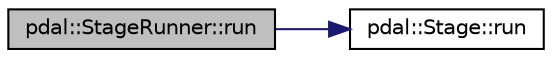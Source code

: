 digraph "pdal::StageRunner::run"
{
  edge [fontname="Helvetica",fontsize="10",labelfontname="Helvetica",labelfontsize="10"];
  node [fontname="Helvetica",fontsize="10",shape=record];
  rankdir="LR";
  Node1 [label="pdal::StageRunner::run",height=0.2,width=0.4,color="black", fillcolor="grey75", style="filled", fontcolor="black"];
  Node1 -> Node2 [color="midnightblue",fontsize="10",style="solid",fontname="Helvetica"];
  Node2 [label="pdal::Stage::run",height=0.2,width=0.4,color="black", fillcolor="white", style="filled",URL="$classpdal_1_1Stage.html#ab35b64b6a56fd23969704eb42bbefb94"];
}
